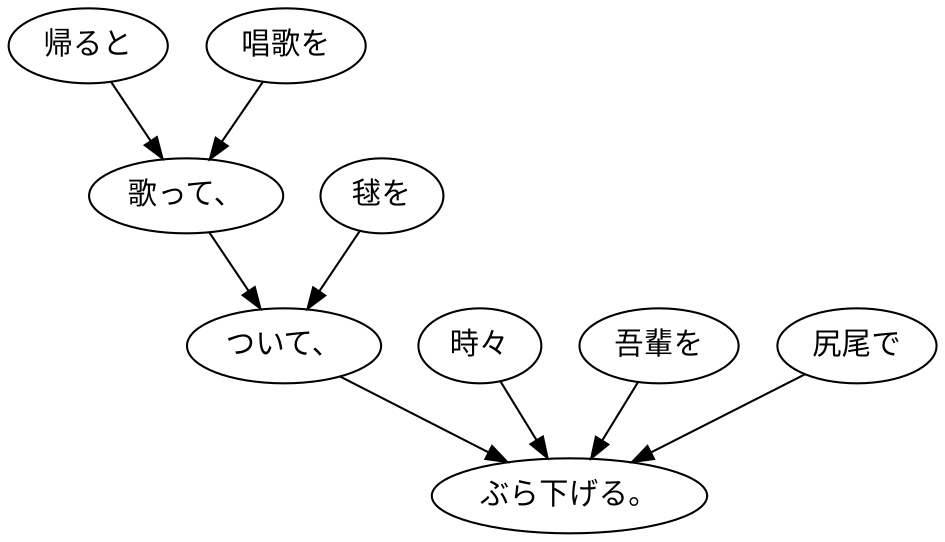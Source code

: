 digraph graph333 {
	node0 [label="帰ると"];
	node1 [label="唱歌を"];
	node2 [label="歌って、"];
	node3 [label="毬を"];
	node4 [label="ついて、"];
	node5 [label="時々"];
	node6 [label="吾輩を"];
	node7 [label="尻尾で"];
	node8 [label="ぶら下げる。"];
	node0 -> node2;
	node1 -> node2;
	node2 -> node4;
	node3 -> node4;
	node4 -> node8;
	node5 -> node8;
	node6 -> node8;
	node7 -> node8;
}
